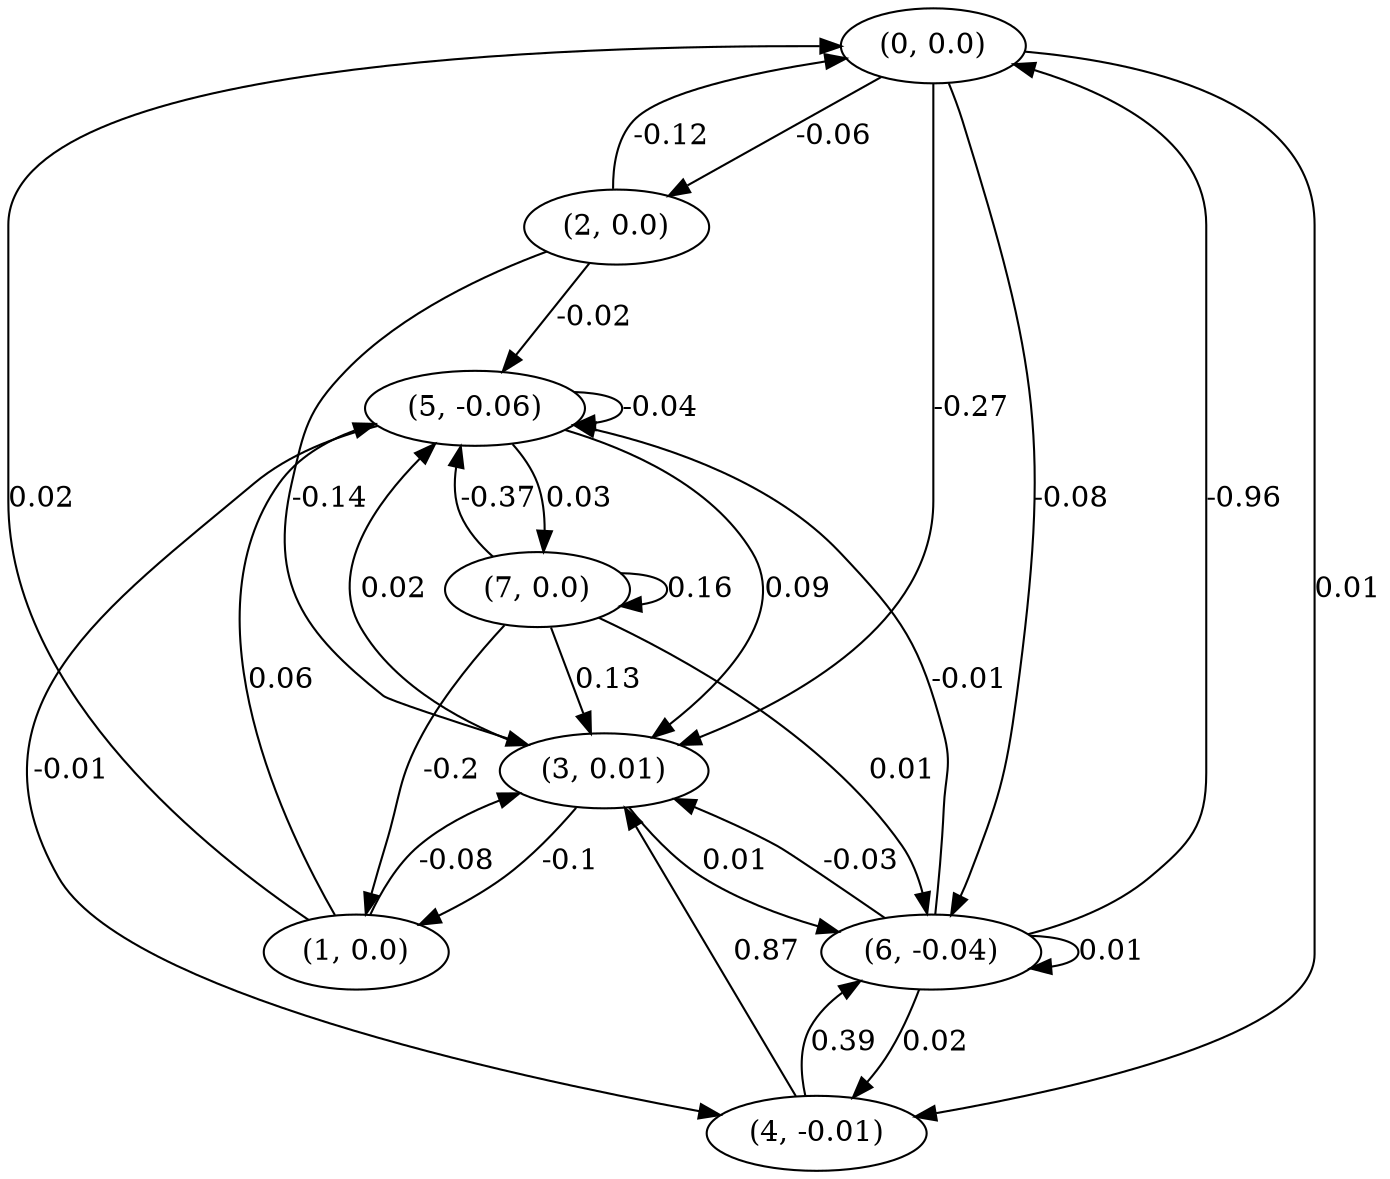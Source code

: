 digraph {
    0 [ label = "(0, 0.0)" ]
    1 [ label = "(1, 0.0)" ]
    2 [ label = "(2, 0.0)" ]
    3 [ label = "(3, 0.01)" ]
    4 [ label = "(4, -0.01)" ]
    5 [ label = "(5, -0.06)" ]
    6 [ label = "(6, -0.04)" ]
    7 [ label = "(7, 0.0)" ]
    5 -> 5 [ label = "-0.04" ]
    6 -> 6 [ label = "0.01" ]
    7 -> 7 [ label = "0.16" ]
    1 -> 0 [ label = "0.02" ]
    2 -> 0 [ label = "-0.12" ]
    6 -> 0 [ label = "-0.96" ]
    3 -> 1 [ label = "-0.1" ]
    7 -> 1 [ label = "-0.2" ]
    0 -> 2 [ label = "-0.06" ]
    0 -> 3 [ label = "-0.27" ]
    1 -> 3 [ label = "-0.08" ]
    2 -> 3 [ label = "-0.14" ]
    4 -> 3 [ label = "0.87" ]
    5 -> 3 [ label = "0.09" ]
    6 -> 3 [ label = "-0.03" ]
    7 -> 3 [ label = "0.13" ]
    0 -> 4 [ label = "0.01" ]
    5 -> 4 [ label = "-0.01" ]
    6 -> 4 [ label = "0.02" ]
    1 -> 5 [ label = "0.06" ]
    2 -> 5 [ label = "-0.02" ]
    3 -> 5 [ label = "0.02" ]
    6 -> 5 [ label = "-0.01" ]
    7 -> 5 [ label = "-0.37" ]
    0 -> 6 [ label = "-0.08" ]
    3 -> 6 [ label = "0.01" ]
    4 -> 6 [ label = "0.39" ]
    7 -> 6 [ label = "0.01" ]
    5 -> 7 [ label = "0.03" ]
}

